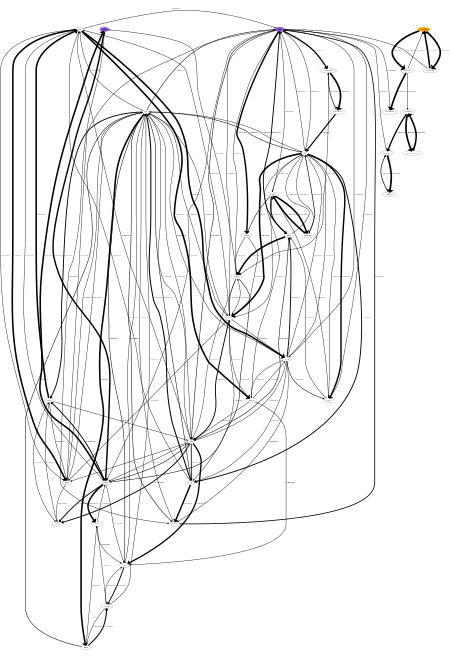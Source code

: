 digraph {
    graph [b="0,0,1558,558", rankdir=TB, center=true, splines=True, size="3,5!", dpi=400, ratio="fill"];
	NO -> N2 [label="5.6E-01%" fontcolor=black fontname=serif fontsize=16 penwidth=3]
	NO -> NNH [label="4.6E+01%" fontcolor=black fontname=serif fontsize=16 penwidth=7]
	NO -> NH [label="2.7E+00%" fontcolor=black fontname=serif fontsize=16 penwidth=3]
	NO -> HNO [label="1.4E+01%" fontcolor=black fontname=serif fontsize=16 penwidth=4]
	NO -> N [label="1.9E+01%" fontcolor=black fontname=serif fontsize=16 penwidth=4]
	NO -> N2O [label="2.3E+00%" fontcolor=black fontname=serif fontsize=16 penwidth=3]
	NO -> NO2 [label="9.8E+01%" fontcolor=black fontname=serif fontsize=16 penwidth=12]
	NO -> HCN [label="1.5E+01%" fontcolor=black fontname=serif fontsize=16 penwidth=4]
	NO -> CN [label="2.8E-01%" fontcolor=black fontname=serif fontsize=16 penwidth=3]
	NO -> NCO [label="2.5E-01%" fontcolor=black fontname=serif fontsize=16 penwidth=3]
	NO -> H2CN [label="1.5E+01%" fontcolor=black fontname=serif fontsize=16 penwidth=4]
	NH -> N2 [label="2.2E-02%" fontcolor=black fontname=serif fontsize=16 penwidth=3]
	NH -> N2H2 [label="4.6E+01%" fontcolor=black fontname=serif fontsize=16 penwidth=7]
	NH -> NH2 [label="1.2E+00%" fontcolor=black fontname=serif fontsize=16 penwidth=3]
	NH -> HNO [label="7.9E+01%" fontcolor=black fontname=serif fontsize=16 penwidth=10]
	NH -> N [label="3.4E+01%" fontcolor=black fontname=serif fontsize=16 penwidth=6]
	NH -> N2O [label="1.8E+00%" fontcolor=black fontname=serif fontsize=16 penwidth=3]
	NH -> NO [label="4.5E+00%" fontcolor=black fontname=serif fontsize=16 penwidth=3]
	HCN -> NH2 [label="3.8E-01%" fontcolor=black fontname=serif fontsize=16 penwidth=3]
	HCN -> NH [label="1.9E+01%" fontcolor=black fontname=serif fontsize=16 penwidth=4]
	HCN -> CN [label="1.6E-01%" fontcolor=black fontname=serif fontsize=16 penwidth=3]
	HCN -> HNCO [label="2.2E+00%" fontcolor=black fontname=serif fontsize=16 penwidth=3]
	HCN -> NCO [label="1.0E+00%" fontcolor=black fontname=serif fontsize=16 penwidth=3]
	HCN -> CH2CHCN [label="7.7E+01%" fontcolor=black fontname=serif fontsize=16 penwidth=10]
	HCN -> HOCN [label="8.5E+01%" fontcolor=black fontname=serif fontsize=16 penwidth=11]
	NH3 -> NH2 [label="8.7E+01%" fontcolor=black fontname=serif fontsize=16 penwidth=11]
	NH3 -> H2CN [label="1.5E+00%" fontcolor=black fontname=serif fontsize=16 penwidth=3]
	CN -> N [label="4.6E+01%" fontcolor=black fontname=serif fontsize=16 penwidth=7]
	CN -> NO [label="1.9E+01%" fontcolor=black fontname=serif fontsize=16 penwidth=4]
	CN -> HCN [label="4.1E-01%" fontcolor=black fontname=serif fontsize=16 penwidth=3]
	CN -> NCO [label="9.9E+01%" fontcolor=black fontname=serif fontsize=16 penwidth=12]
	CN -> NCN [label="1.1E-01%" fontcolor=black fontname=serif fontsize=16 penwidth=3]
	CN -> C2N2 [label="8.8E+01%" fontcolor=black fontname=serif fontsize=16 penwidth=11]
	CN -> CH3CN [label="3.2E-01%" fontcolor=black fontname=serif fontsize=16 penwidth=3]
	CN -> CH2CN [label="3.9E+00%" fontcolor=black fontname=serif fontsize=16 penwidth=3]
	N2 -> NH2 [label="4.5E-01%" fontcolor=black fontname=serif fontsize=16 penwidth=3]
	N2 -> N2O [label="9.5E+01%" fontcolor=black fontname=serif fontsize=16 penwidth=12]
	N2 -> HCN [label="3.3E-02%" fontcolor=black fontname=serif fontsize=16 penwidth=3]
	N2 -> NCN [label="9.9E+01%" fontcolor=black fontname=serif fontsize=16 penwidth=12]
	N2 -> HNCN [label="1.0E+02%" fontcolor=black fontname=serif fontsize=16 penwidth=12]
	HNO -> HONO [label="4.5E+01%" fontcolor=black fontname=serif fontsize=16 penwidth=7]
	HNO -> NO [label="1.0E+00%" fontcolor=black fontname=serif fontsize=16 penwidth=3]
	NCO -> N2 [label="3.4E-02%" fontcolor=black fontname=serif fontsize=16 penwidth=3]
	NCO -> NH [label="4.4E+01%" fontcolor=black fontname=serif fontsize=16 penwidth=7]
	NCO -> N [label="1.1E-01%" fontcolor=black fontname=serif fontsize=16 penwidth=3]
	NCO -> N2O [label="5.7E-01%" fontcolor=black fontname=serif fontsize=16 penwidth=3]
	NCO -> NO [label="2.6E-01%" fontcolor=black fontname=serif fontsize=16 penwidth=3]
	NCO -> HNCO [label="1.5E+00%" fontcolor=black fontname=serif fontsize=16 penwidth=3]
	NCO -> NCN [label="1.1E-01%" fontcolor=black fontname=serif fontsize=16 penwidth=3]
	C5H5N -> C5H4N [label="1.0E+02%" fontcolor=black fontname=serif fontsize=16 penwidth=13]
	C5H5N -> C5H5NO [label="1.0E+02%" fontcolor=black fontname=serif fontsize=16 penwidth=13]
	N2O -> N2 [label="1.1E+00%" fontcolor=black fontname=serif fontsize=16 penwidth=3]
	N2O -> N2H2 [label="1.2E+00%" fontcolor=black fontname=serif fontsize=16 penwidth=3]
	N2O -> NO [label="4.4E-02%" fontcolor=black fontname=serif fontsize=16 penwidth=3]
	N2O -> HCN [label="2.7E-02%" fontcolor=black fontname=serif fontsize=16 penwidth=3]
	NO2 -> HONO [label="5.5E+01%" fontcolor=black fontname=serif fontsize=16 penwidth=8]
	NO2 -> H2NO [label="9.7E-02%" fontcolor=black fontname=serif fontsize=16 penwidth=3]
	NO2 -> NO [label="1.7E+01%" fontcolor=black fontname=serif fontsize=16 penwidth=4]
	H2CN -> NO [label="3.3E-01%" fontcolor=black fontname=serif fontsize=16 penwidth=3]
	H2CN -> HCN [label="3.0E+01%" fontcolor=black fontname=serif fontsize=16 penwidth=6]
	NNH -> N2 [label="9.8E+01%" fontcolor=black fontname=serif fontsize=16 penwidth=12]
	NNH -> N2H2 [label="5.1E+00%" fontcolor=black fontname=serif fontsize=16 penwidth=3]
	NNH -> NH [label="1.7E-01%" fontcolor=black fontname=serif fontsize=16 penwidth=3]
	NNH -> N2O [label="4.8E-01%" fontcolor=black fontname=serif fontsize=16 penwidth=3]
	N -> N2 [label="5.0E-01%" fontcolor=black fontname=serif fontsize=16 penwidth=3]
	N -> NO [label="5.7E+01%" fontcolor=black fontname=serif fontsize=16 penwidth=8]
	N -> H2CN [label="8.3E+01%" fontcolor=black fontname=serif fontsize=16 penwidth=11]
	N2H2 -> NNH [label="8.0E+00%" fontcolor=black fontname=serif fontsize=16 penwidth=3]
	NH2 -> N2H2 [label="4.7E+01%" fontcolor=black fontname=serif fontsize=16 penwidth=7]
	NH2 -> NNH [label="4.6E+01%" fontcolor=black fontname=serif fontsize=16 penwidth=7]
	NH2 -> NH [label="1.4E+01%" fontcolor=black fontname=serif fontsize=16 penwidth=4]
	NH2 -> HNO [label="6.7E+00%" fontcolor=black fontname=serif fontsize=16 penwidth=3]
	NH2 -> H2NO [label="1.0E+02%" fontcolor=black fontname=serif fontsize=16 penwidth=12]
	NH2 -> NH3 [label="1.0E+02%" fontcolor=black fontname=serif fontsize=16 penwidth=12]
	HNCO -> NH2 [label="1.1E+01%" fontcolor=black fontname=serif fontsize=16 penwidth=4]
	HNCO -> NH [label="1.7E+00%" fontcolor=black fontname=serif fontsize=16 penwidth=3]
	HNCO -> NH3 [label="4.9E-02%" fontcolor=black fontname=serif fontsize=16 penwidth=3]
	HNCO -> NCO [label="5.9E-02%" fontcolor=black fontname=serif fontsize=16 penwidth=3]
	CH2CHCN -> HNCO [label="3.2E-02%" fontcolor=black fontname=serif fontsize=16 penwidth=3]
	CH2CHCN -> CHCHCN [label="1.0E+02%" fontcolor=black fontname=serif fontsize=16 penwidth=13]
	HOCN -> HNCO [label="2.3E-02%" fontcolor=black fontname=serif fontsize=16 penwidth=3]
	HOCN -> NCO [label="3.5E-02%" fontcolor=black fontname=serif fontsize=16 penwidth=3]
	NCN -> NH [label="6.9E-02%" fontcolor=black fontname=serif fontsize=16 penwidth=3]
	NCN -> N [label="8.0E-01%" fontcolor=black fontname=serif fontsize=16 penwidth=3]
	NCN -> NO [label="1.8E-01%" fontcolor=black fontname=serif fontsize=16 penwidth=3]
	NCN -> HCN [label="1.5E-01%" fontcolor=black fontname=serif fontsize=16 penwidth=3]
	NCN -> HNC [label="4.1E+01%" fontcolor=black fontname=serif fontsize=16 penwidth=7]
	NCN -> CN [label="2.0E+00%" fontcolor=black fontname=serif fontsize=16 penwidth=3]
	NCN -> H2CN [label="2.4E-02%" fontcolor=black fontname=serif fontsize=16 penwidth=3]
	NCN -> C2N2 [label="1.0E+01%" fontcolor=black fontname=serif fontsize=16 penwidth=4]
	NCN -> HNCN [label="2.3E-01%" fontcolor=black fontname=serif fontsize=16 penwidth=3]
	C2N2 -> HCN [label="3.1E-02%" fontcolor=black fontname=serif fontsize=16 penwidth=3]
	C2N2 -> HNC [label="7.6E+00%" fontcolor=black fontname=serif fontsize=16 penwidth=3]
	C2N2 -> CN [label="2.0E-02%" fontcolor=black fontname=serif fontsize=16 penwidth=3]
	CH3CN -> HCN [label="1.0E-01%" fontcolor=black fontname=serif fontsize=16 penwidth=3]
	CH3CN -> HNC [label="5.1E+01%" fontcolor=black fontname=serif fontsize=16 penwidth=8]
	CH3CN -> NCO [label="1.4E-02%" fontcolor=black fontname=serif fontsize=16 penwidth=3]
	CH3CN -> C2N2 [label="1.9E+00%" fontcolor=black fontname=serif fontsize=16 penwidth=3]
	CH3CN -> HOCN [label="1.5E+01%" fontcolor=black fontname=serif fontsize=16 penwidth=4]
	CH3CN -> CH2CN [label="9.6E+01%" fontcolor=black fontname=serif fontsize=16 penwidth=12]
	CH2CN -> CN [label="2.9E+01%" fontcolor=black fontname=serif fontsize=16 penwidth=5]
	CH2CN -> CH3CN [label="1.0E+02%" fontcolor=black fontname=serif fontsize=16 penwidth=12]
	HNCN -> NH [label="9.9E-01%" fontcolor=black fontname=serif fontsize=16 penwidth=3]
	HNCN -> HNO [label="3.6E-02%" fontcolor=black fontname=serif fontsize=16 penwidth=3]
	HNCN -> CN [label="2.1E-02%" fontcolor=black fontname=serif fontsize=16 penwidth=3]
	HNCN -> NCO [label="1.3E-02%" fontcolor=black fontname=serif fontsize=16 penwidth=3]
	HNCN -> NCN [label="4.3E-01%" fontcolor=black fontname=serif fontsize=16 penwidth=3]
	HONO -> HNO [label="3.9E-01%" fontcolor=black fontname=serif fontsize=16 penwidth=3]
	HONO -> NO [label="5.9E-01%" fontcolor=black fontname=serif fontsize=16 penwidth=3]
	HONO -> NO2 [label="1.7E+00%" fontcolor=black fontname=serif fontsize=16 penwidth=3]
	C5H4N -> C5H5N [label="3.0E+00%" fontcolor=black fontname=serif fontsize=16 penwidth=3]
	C5H4N -> C5H4NO [label="5.8E-02%" fontcolor=black fontname=serif fontsize=16 penwidth=3]
	C5H4N -> C5H4NO2 [label="1.0E+02%" fontcolor=black fontname=serif fontsize=16 penwidth=13]
	C5H5NO -> HCN [label="1.2E+00%" fontcolor=black fontname=serif fontsize=16 penwidth=3]
	C5H5NO -> C5H5N [label="9.7E+01%" fontcolor=black fontname=serif fontsize=16 penwidth=12]
	H2NO -> NH2 [label="7.2E-02%" fontcolor=black fontname=serif fontsize=16 penwidth=3]
	H2NO -> HNO [label="6.9E-02%" fontcolor=black fontname=serif fontsize=16 penwidth=3]
	H2NO -> HONO [label="1.2E-01%" fontcolor=black fontname=serif fontsize=16 penwidth=3]
	CHCHCN -> CN [label="6.9E+01%" fontcolor=black fontname=serif fontsize=16 penwidth=9]
	CHCHCN -> CH2CHCN [label="2.3E+01%" fontcolor=black fontname=serif fontsize=16 penwidth=5]
	HNC -> NH [label="1.8E+01%" fontcolor=black fontname=serif fontsize=16 penwidth=4]
	HNC -> HCN [label="4.4E+01%" fontcolor=black fontname=serif fontsize=16 penwidth=7]
	HNC -> CN [label="5.3E-02%" fontcolor=black fontname=serif fontsize=16 penwidth=3]
	HNC -> HNCO [label="9.6E+01%" fontcolor=black fontname=serif fontsize=16 penwidth=12]
	C5H4NO -> PYRLYL [label="7.5E+01%" fontcolor=black fontname=serif fontsize=16 penwidth=10]
	C5H4NO -> BNC4H4CO [label="1.0E+02%" fontcolor=black fontname=serif fontsize=16 penwidth=13]
	C5H4NO2 -> HCN [label="7.9E+00%" fontcolor=black fontname=serif fontsize=16 penwidth=3]
	PYRLYL -> HCN [label="4.1E-01%" fontcolor=black fontname=serif fontsize=16 penwidth=3]
	PYRLYL -> C4H5N [label="1.0E+02%" fontcolor=black fontname=serif fontsize=16 penwidth=13]
	BNC4H4CO -> C5H4NO [label="1.0E+02%" fontcolor=black fontname=serif fontsize=16 penwidth=12]
	C4H5N -> PYRLYL [label="2.5E+01%" fontcolor=black fontname=serif fontsize=16 penwidth=5]
	NO [fontname=serif fontsize=16]
	NH [fontname=serif fontsize=16]
	HCN [fontname=serif fontsize=16]
	NH3 [fontname=serif fontsize=16]
	CN [fontname=serif fontsize=16]
	N2 [fontname=serif fontsize=16]
	HNO [fontname=serif fontsize=16]
	NCO [fontname=serif fontsize=16]
	C5H5N [fontname=serif fontsize=16]
	N2O [fontname=serif fontsize=16]
	NO2 [fontname=serif fontsize=16]
	H2CN [fontname=serif fontsize=16]
	NNH [fontname=serif fontsize=16]
	N [fontname=serif fontsize=16]
	N2H2 [fontname=serif fontsize=16]
	NH2 [fontname=serif fontsize=16]
	HNCO [fontname=serif fontsize=16]
	CH2CHCN [fontname=serif fontsize=16]
	HOCN [fontname=serif fontsize=16]
	NCN [fontname=serif fontsize=16]
	C2N2 [fontname=serif fontsize=16]
	CH3CN [fontname=serif fontsize=16]
	CH2CN [fontname=serif fontsize=16]
	HNCN [fontname=serif fontsize=16]
	HONO [fontname=serif fontsize=16]
	C5H4N [fontname=serif fontsize=16]
	C5H5NO [fontname=serif fontsize=16]
	H2NO [fontname=serif fontsize=16]
	CHCHCN [fontname=serif fontsize=16]
	HNC [fontname=serif fontsize=16]
	C5H4NO [fontname=serif fontsize=16]
	C5H4NO2 [fontname=serif fontsize=16]
	PYRLYL [fontname=serif fontsize=16]
	BNC4H4CO [fontname=serif fontsize=16]
	C4H5N [fontname=serif fontsize=16]
	HCN [color="#500dbab1" fillcolor="#500dbab1" style=filled]
	NH3 [color="#500dbab1" fillcolor="#500dbab1" style=filled]
	C5H5N [color=orange fillcolor=orange style=filled]

    {rank="source"; C5H5N,NH3,HCN,N2}
}